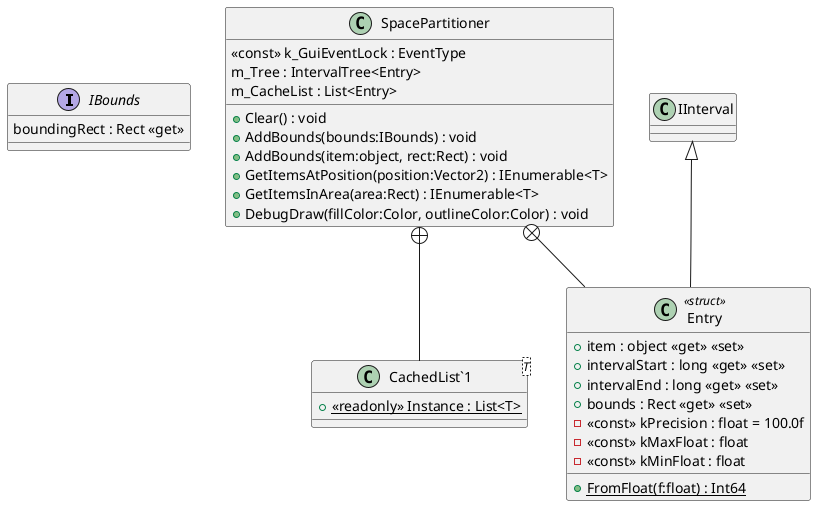 @startuml
interface IBounds {
    boundingRect : Rect <<get>>
}
class SpacePartitioner {
    <<const>> k_GuiEventLock : EventType
    m_Tree : IntervalTree<Entry>
    m_CacheList : List<Entry>
    + Clear() : void
    + AddBounds(bounds:IBounds) : void
    + AddBounds(item:object, rect:Rect) : void
    + GetItemsAtPosition(position:Vector2) : IEnumerable<T>
    + GetItemsInArea(area:Rect) : IEnumerable<T>
    + DebugDraw(fillColor:Color, outlineColor:Color) : void
}
class "CachedList`1"<T> {
    + {static} <<readonly>> Instance : List<T>
}
class Entry <<struct>> {
    + item : object <<get>> <<set>>
    + intervalStart : long <<get>> <<set>>
    + intervalEnd : long <<get>> <<set>>
    + bounds : Rect <<get>> <<set>>
    - <<const>> kPrecision : float = 100.0f
    - <<const>> kMaxFloat : float
    - <<const>> kMinFloat : float
    {static} + FromFloat(f:float) : Int64
}
SpacePartitioner +-- "CachedList`1"
SpacePartitioner +-- Entry
IInterval <|-- Entry
@enduml
